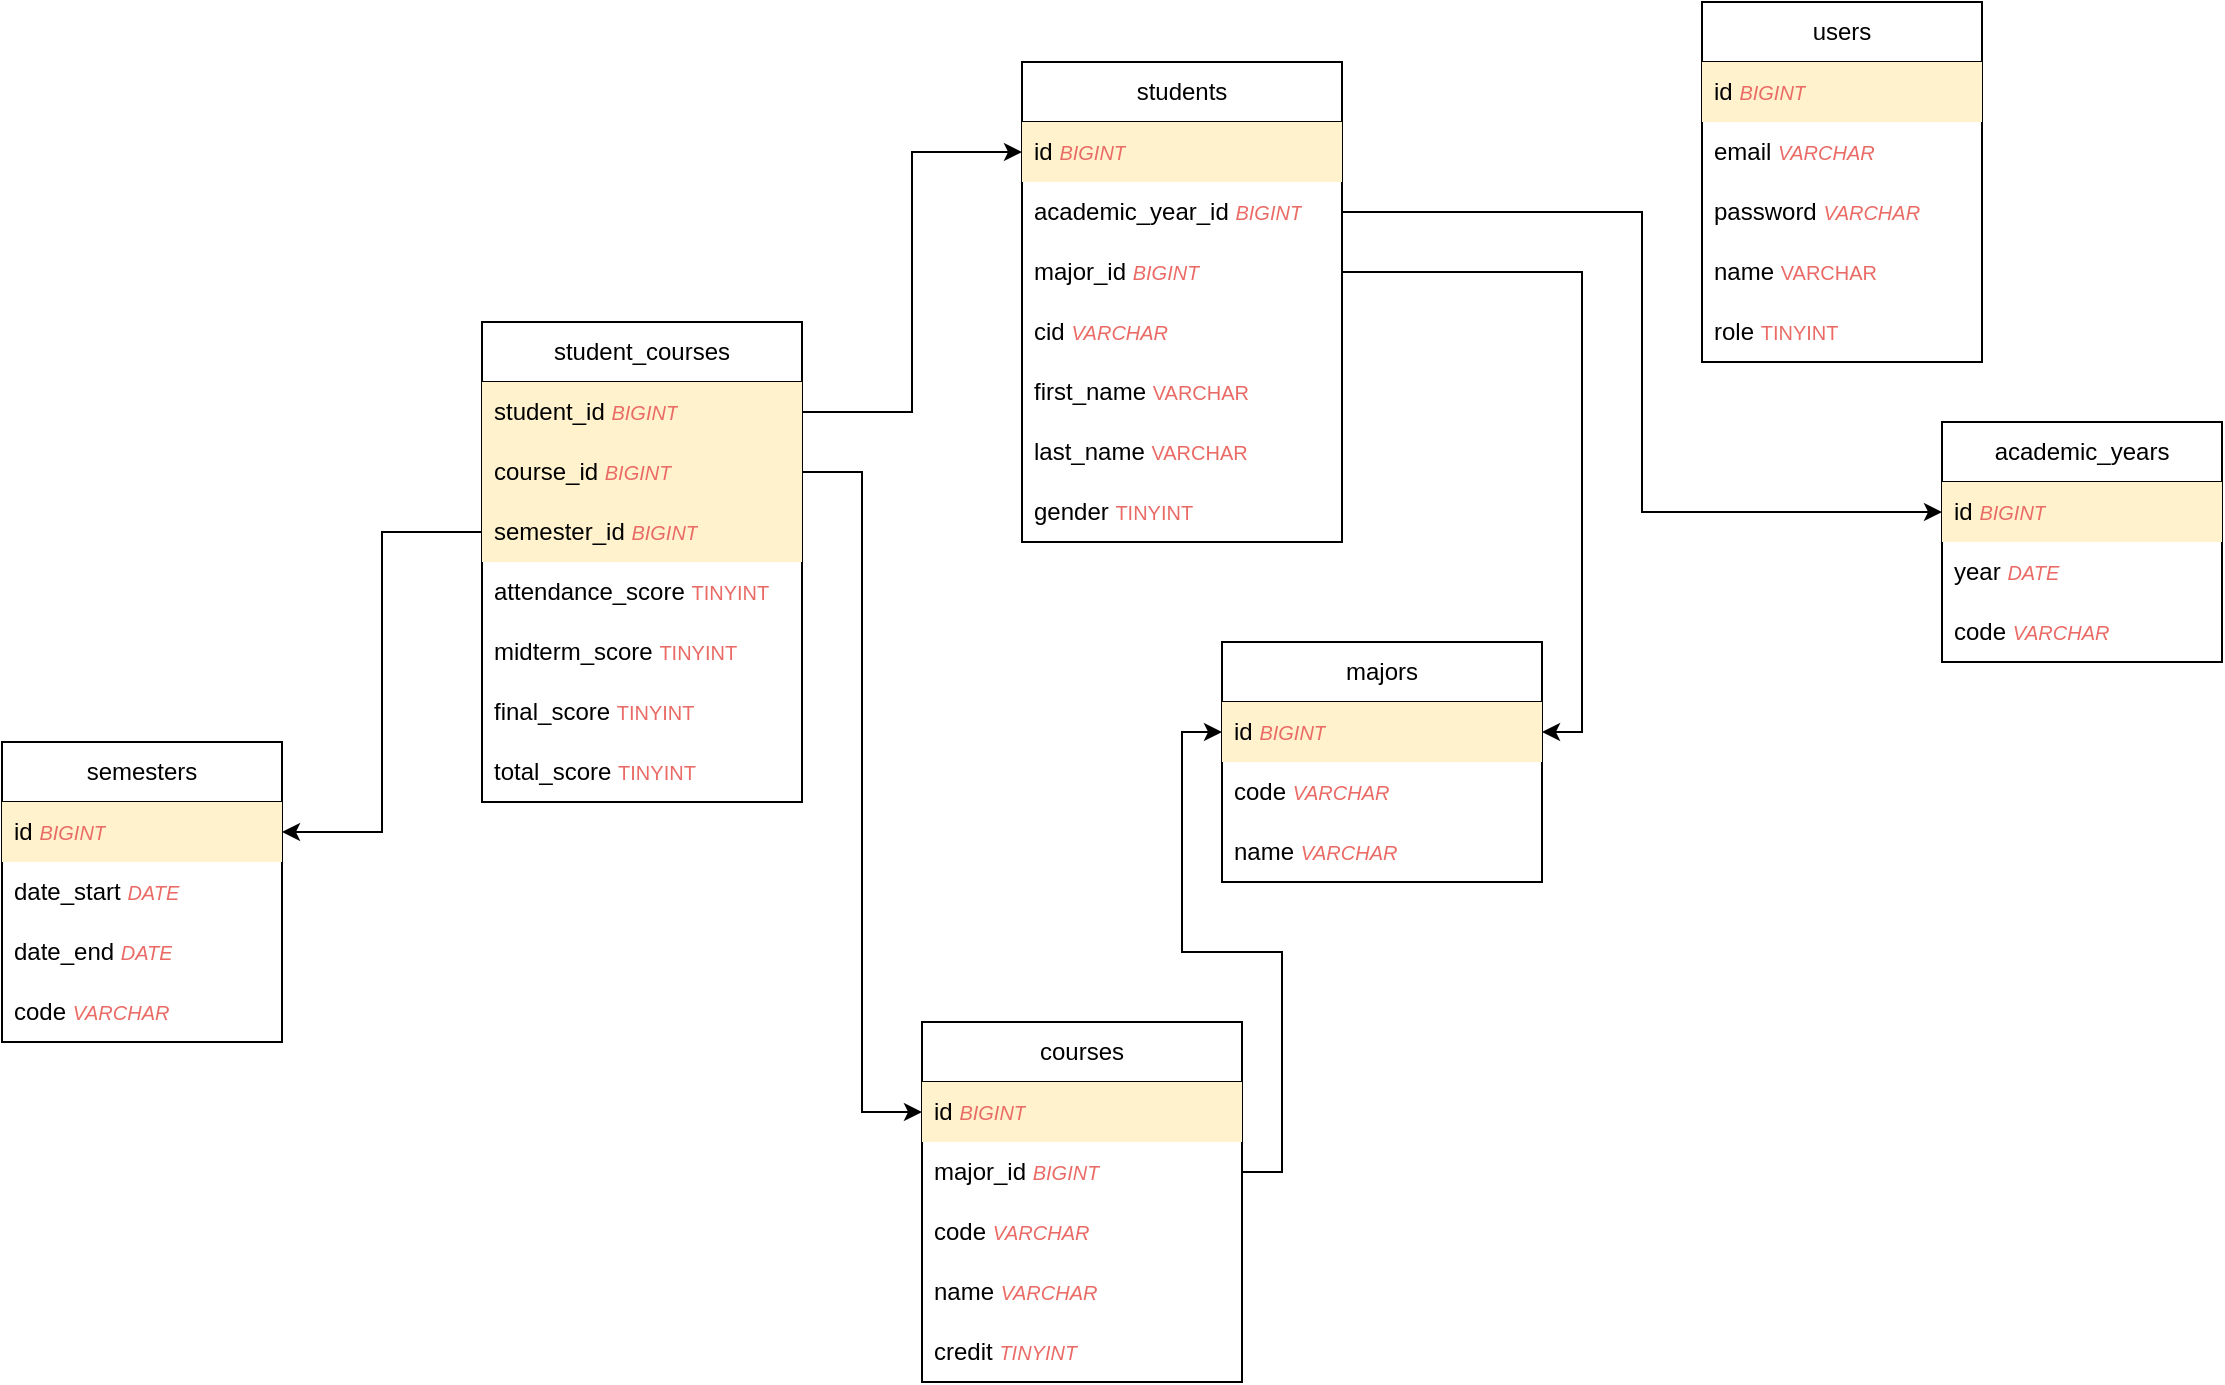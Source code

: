 <mxfile version="22.1.15" type="device">
  <diagram name="Trang-1" id="fxQlf-3-WoYr9VgqhrXX">
    <mxGraphModel dx="2261" dy="1955" grid="1" gridSize="10" guides="1" tooltips="1" connect="1" arrows="1" fold="1" page="1" pageScale="1" pageWidth="827" pageHeight="1169" math="0" shadow="0">
      <root>
        <mxCell id="0" />
        <mxCell id="1" parent="0" />
        <mxCell id="xJ4YQheG75FVQJMXv1qc-1" value="users" style="swimlane;fontStyle=0;childLayout=stackLayout;horizontal=1;startSize=30;horizontalStack=0;resizeParent=1;resizeParentMax=0;resizeLast=0;collapsible=1;marginBottom=0;whiteSpace=wrap;html=1;" parent="1" vertex="1">
          <mxGeometry x="110" y="-120" width="140" height="180" as="geometry" />
        </mxCell>
        <mxCell id="xJ4YQheG75FVQJMXv1qc-2" value="id&amp;nbsp;&lt;i style=&quot;border-color: var(--border-color);&quot;&gt;&lt;font style=&quot;border-color: var(--border-color); font-size: 10px;&quot; color=&quot;#ea6b66&quot;&gt;BIGINT&lt;/font&gt;&lt;/i&gt;" style="text;strokeColor=none;fillColor=#fff2cc;align=left;verticalAlign=middle;spacingLeft=4;spacingRight=4;overflow=hidden;points=[[0,0.5],[1,0.5]];portConstraint=eastwest;rotatable=0;whiteSpace=wrap;html=1;" parent="xJ4YQheG75FVQJMXv1qc-1" vertex="1">
          <mxGeometry y="30" width="140" height="30" as="geometry" />
        </mxCell>
        <mxCell id="xJ4YQheG75FVQJMXv1qc-15" value="email&amp;nbsp;&lt;i style=&quot;border-color: var(--border-color);&quot;&gt;&lt;font style=&quot;border-color: var(--border-color); font-size: 10px;&quot; color=&quot;#ea6b66&quot;&gt;VARCHAR&lt;/font&gt;&lt;/i&gt;" style="text;strokeColor=none;fillColor=none;align=left;verticalAlign=middle;spacingLeft=4;spacingRight=4;overflow=hidden;points=[[0,0.5],[1,0.5]];portConstraint=eastwest;rotatable=0;whiteSpace=wrap;html=1;" parent="xJ4YQheG75FVQJMXv1qc-1" vertex="1">
          <mxGeometry y="60" width="140" height="30" as="geometry" />
        </mxCell>
        <mxCell id="xJ4YQheG75FVQJMXv1qc-3" value="password&amp;nbsp;&lt;i style=&quot;border-color: var(--border-color);&quot;&gt;&lt;font style=&quot;border-color: var(--border-color); font-size: 10px;&quot; color=&quot;#ea6b66&quot;&gt;VARCHAR&lt;/font&gt;&lt;/i&gt;" style="text;strokeColor=none;fillColor=none;align=left;verticalAlign=middle;spacingLeft=4;spacingRight=4;overflow=hidden;points=[[0,0.5],[1,0.5]];portConstraint=eastwest;rotatable=0;whiteSpace=wrap;html=1;" parent="xJ4YQheG75FVQJMXv1qc-1" vertex="1">
          <mxGeometry y="90" width="140" height="30" as="geometry" />
        </mxCell>
        <mxCell id="xJ4YQheG75FVQJMXv1qc-4" value="name&amp;nbsp;&lt;font color=&quot;#ea6b66&quot; style=&quot;font-size: 10px;&quot;&gt;VARCHAR&lt;/font&gt;" style="text;strokeColor=none;fillColor=none;align=left;verticalAlign=middle;spacingLeft=4;spacingRight=4;overflow=hidden;points=[[0,0.5],[1,0.5]];portConstraint=eastwest;rotatable=0;whiteSpace=wrap;html=1;" parent="xJ4YQheG75FVQJMXv1qc-1" vertex="1">
          <mxGeometry y="120" width="140" height="30" as="geometry" />
        </mxCell>
        <mxCell id="xJ4YQheG75FVQJMXv1qc-21" value="role &lt;font color=&quot;#ea6b66&quot; style=&quot;font-size: 10px;&quot;&gt;TINYINT&lt;/font&gt;" style="text;strokeColor=none;fillColor=none;align=left;verticalAlign=middle;spacingLeft=4;spacingRight=4;overflow=hidden;points=[[0,0.5],[1,0.5]];portConstraint=eastwest;rotatable=0;whiteSpace=wrap;html=1;" parent="xJ4YQheG75FVQJMXv1qc-1" vertex="1">
          <mxGeometry y="150" width="140" height="30" as="geometry" />
        </mxCell>
        <mxCell id="xJ4YQheG75FVQJMXv1qc-16" value="students" style="swimlane;fontStyle=0;childLayout=stackLayout;horizontal=1;startSize=30;horizontalStack=0;resizeParent=1;resizeParentMax=0;resizeLast=0;collapsible=1;marginBottom=0;whiteSpace=wrap;html=1;" parent="1" vertex="1">
          <mxGeometry x="-230" y="-90" width="160" height="240" as="geometry" />
        </mxCell>
        <mxCell id="xJ4YQheG75FVQJMXv1qc-17" value="id&amp;nbsp;&lt;i style=&quot;border-color: var(--border-color);&quot;&gt;&lt;font style=&quot;border-color: var(--border-color); font-size: 10px;&quot; color=&quot;#ea6b66&quot;&gt;BIGINT&lt;/font&gt;&lt;/i&gt;" style="text;strokeColor=none;fillColor=#fff2cc;align=left;verticalAlign=middle;spacingLeft=4;spacingRight=4;overflow=hidden;points=[[0,0.5],[1,0.5]];portConstraint=eastwest;rotatable=0;whiteSpace=wrap;html=1;" parent="xJ4YQheG75FVQJMXv1qc-16" vertex="1">
          <mxGeometry y="30" width="160" height="30" as="geometry" />
        </mxCell>
        <mxCell id="_5AmVGGFo5IIaj3H6m9x-46" value="academic_year_id&amp;nbsp;&lt;i style=&quot;border-color: var(--border-color);&quot;&gt;&lt;font style=&quot;border-color: var(--border-color); font-size: 10px;&quot; color=&quot;#ea6b66&quot;&gt;BIGINT&lt;/font&gt;&lt;/i&gt;" style="text;strokeColor=none;fillColor=none;align=left;verticalAlign=middle;spacingLeft=4;spacingRight=4;overflow=hidden;points=[[0,0.5],[1,0.5]];portConstraint=eastwest;rotatable=0;whiteSpace=wrap;html=1;" vertex="1" parent="xJ4YQheG75FVQJMXv1qc-16">
          <mxGeometry y="60" width="160" height="30" as="geometry" />
        </mxCell>
        <mxCell id="_5AmVGGFo5IIaj3H6m9x-22" value="major_id&amp;nbsp;&lt;i style=&quot;border-color: var(--border-color);&quot;&gt;&lt;font style=&quot;border-color: var(--border-color); font-size: 10px;&quot; color=&quot;#ea6b66&quot;&gt;BIGINT&lt;/font&gt;&lt;/i&gt;" style="text;strokeColor=none;fillColor=none;align=left;verticalAlign=middle;spacingLeft=4;spacingRight=4;overflow=hidden;points=[[0,0.5],[1,0.5]];portConstraint=eastwest;rotatable=0;whiteSpace=wrap;html=1;" vertex="1" parent="xJ4YQheG75FVQJMXv1qc-16">
          <mxGeometry y="90" width="160" height="30" as="geometry" />
        </mxCell>
        <mxCell id="xJ4YQheG75FVQJMXv1qc-19" value="cid&amp;nbsp;&lt;i style=&quot;border-color: var(--border-color);&quot;&gt;&lt;font style=&quot;border-color: var(--border-color); font-size: 10px;&quot; color=&quot;#ea6b66&quot;&gt;VARCHAR&lt;/font&gt;&lt;/i&gt;" style="text;strokeColor=none;fillColor=none;align=left;verticalAlign=middle;spacingLeft=4;spacingRight=4;overflow=hidden;points=[[0,0.5],[1,0.5]];portConstraint=eastwest;rotatable=0;whiteSpace=wrap;html=1;" parent="xJ4YQheG75FVQJMXv1qc-16" vertex="1">
          <mxGeometry y="120" width="160" height="30" as="geometry" />
        </mxCell>
        <mxCell id="xJ4YQheG75FVQJMXv1qc-20" value="first_name&amp;nbsp;&lt;font color=&quot;#ea6b66&quot; style=&quot;font-size: 10px;&quot;&gt;VARCHAR&lt;/font&gt;" style="text;strokeColor=none;fillColor=none;align=left;verticalAlign=middle;spacingLeft=4;spacingRight=4;overflow=hidden;points=[[0,0.5],[1,0.5]];portConstraint=eastwest;rotatable=0;whiteSpace=wrap;html=1;" parent="xJ4YQheG75FVQJMXv1qc-16" vertex="1">
          <mxGeometry y="150" width="160" height="30" as="geometry" />
        </mxCell>
        <mxCell id="_5AmVGGFo5IIaj3H6m9x-1" value="last_name&amp;nbsp;&lt;font color=&quot;#ea6b66&quot; style=&quot;font-size: 10px;&quot;&gt;VARCHAR&lt;/font&gt;" style="text;strokeColor=none;fillColor=none;align=left;verticalAlign=middle;spacingLeft=4;spacingRight=4;overflow=hidden;points=[[0,0.5],[1,0.5]];portConstraint=eastwest;rotatable=0;whiteSpace=wrap;html=1;" vertex="1" parent="xJ4YQheG75FVQJMXv1qc-16">
          <mxGeometry y="180" width="160" height="30" as="geometry" />
        </mxCell>
        <mxCell id="_5AmVGGFo5IIaj3H6m9x-2" value="gender&amp;nbsp;&lt;font color=&quot;#ea6b66&quot; style=&quot;font-size: 10px;&quot;&gt;TINYINT&lt;/font&gt;" style="text;strokeColor=none;fillColor=none;align=left;verticalAlign=middle;spacingLeft=4;spacingRight=4;overflow=hidden;points=[[0,0.5],[1,0.5]];portConstraint=eastwest;rotatable=0;whiteSpace=wrap;html=1;" vertex="1" parent="xJ4YQheG75FVQJMXv1qc-16">
          <mxGeometry y="210" width="160" height="30" as="geometry" />
        </mxCell>
        <mxCell id="_5AmVGGFo5IIaj3H6m9x-12" value="academic_years" style="swimlane;fontStyle=0;childLayout=stackLayout;horizontal=1;startSize=30;horizontalStack=0;resizeParent=1;resizeParentMax=0;resizeLast=0;collapsible=1;marginBottom=0;whiteSpace=wrap;html=1;" vertex="1" parent="1">
          <mxGeometry x="230" y="90" width="140" height="120" as="geometry" />
        </mxCell>
        <mxCell id="_5AmVGGFo5IIaj3H6m9x-13" value="id&amp;nbsp;&lt;i style=&quot;border-color: var(--border-color);&quot;&gt;&lt;font style=&quot;border-color: var(--border-color); font-size: 10px;&quot; color=&quot;#ea6b66&quot;&gt;BIGINT&lt;/font&gt;&lt;/i&gt;" style="text;strokeColor=none;fillColor=#fff2cc;align=left;verticalAlign=middle;spacingLeft=4;spacingRight=4;overflow=hidden;points=[[0,0.5],[1,0.5]];portConstraint=eastwest;rotatable=0;whiteSpace=wrap;html=1;" vertex="1" parent="_5AmVGGFo5IIaj3H6m9x-12">
          <mxGeometry y="30" width="140" height="30" as="geometry" />
        </mxCell>
        <mxCell id="_5AmVGGFo5IIaj3H6m9x-14" value="year&amp;nbsp;&lt;i style=&quot;border-color: var(--border-color);&quot;&gt;&lt;font style=&quot;border-color: var(--border-color); font-size: 10px;&quot; color=&quot;#ea6b66&quot;&gt;DATE&lt;/font&gt;&lt;/i&gt;" style="text;strokeColor=none;fillColor=none;align=left;verticalAlign=middle;spacingLeft=4;spacingRight=4;overflow=hidden;points=[[0,0.5],[1,0.5]];portConstraint=eastwest;rotatable=0;whiteSpace=wrap;html=1;" vertex="1" parent="_5AmVGGFo5IIaj3H6m9x-12">
          <mxGeometry y="60" width="140" height="30" as="geometry" />
        </mxCell>
        <mxCell id="_5AmVGGFo5IIaj3H6m9x-23" value="code&amp;nbsp;&lt;font color=&quot;#ea6b66&quot;&gt;&lt;span style=&quot;font-size: 10px;&quot;&gt;&lt;i&gt;VARCHAR&lt;/i&gt;&lt;/span&gt;&lt;/font&gt;" style="text;strokeColor=none;fillColor=none;align=left;verticalAlign=middle;spacingLeft=4;spacingRight=4;overflow=hidden;points=[[0,0.5],[1,0.5]];portConstraint=eastwest;rotatable=0;whiteSpace=wrap;html=1;" vertex="1" parent="_5AmVGGFo5IIaj3H6m9x-12">
          <mxGeometry y="90" width="140" height="30" as="geometry" />
        </mxCell>
        <mxCell id="_5AmVGGFo5IIaj3H6m9x-24" value="courses" style="swimlane;fontStyle=0;childLayout=stackLayout;horizontal=1;startSize=30;horizontalStack=0;resizeParent=1;resizeParentMax=0;resizeLast=0;collapsible=1;marginBottom=0;whiteSpace=wrap;html=1;" vertex="1" parent="1">
          <mxGeometry x="-280" y="390" width="160" height="180" as="geometry" />
        </mxCell>
        <mxCell id="_5AmVGGFo5IIaj3H6m9x-25" value="id&amp;nbsp;&lt;i style=&quot;border-color: var(--border-color);&quot;&gt;&lt;font style=&quot;border-color: var(--border-color); font-size: 10px;&quot; color=&quot;#ea6b66&quot;&gt;BIGINT&lt;/font&gt;&lt;/i&gt;" style="text;strokeColor=none;fillColor=#fff2cc;align=left;verticalAlign=middle;spacingLeft=4;spacingRight=4;overflow=hidden;points=[[0,0.5],[1,0.5]];portConstraint=eastwest;rotatable=0;whiteSpace=wrap;html=1;" vertex="1" parent="_5AmVGGFo5IIaj3H6m9x-24">
          <mxGeometry y="30" width="160" height="30" as="geometry" />
        </mxCell>
        <mxCell id="_5AmVGGFo5IIaj3H6m9x-26" value="major_id&amp;nbsp;&lt;i style=&quot;border-color: var(--border-color);&quot;&gt;&lt;font style=&quot;border-color: var(--border-color); font-size: 10px;&quot; color=&quot;#ea6b66&quot;&gt;BIGINT&lt;/font&gt;&lt;/i&gt;" style="text;strokeColor=none;fillColor=none;align=left;verticalAlign=middle;spacingLeft=4;spacingRight=4;overflow=hidden;points=[[0,0.5],[1,0.5]];portConstraint=eastwest;rotatable=0;whiteSpace=wrap;html=1;" vertex="1" parent="_5AmVGGFo5IIaj3H6m9x-24">
          <mxGeometry y="60" width="160" height="30" as="geometry" />
        </mxCell>
        <mxCell id="_5AmVGGFo5IIaj3H6m9x-48" value="code &lt;font color=&quot;#ea6b66&quot;&gt;&lt;span style=&quot;font-size: 10px;&quot;&gt;&lt;i&gt;VARCHAR&lt;/i&gt;&lt;/span&gt;&lt;/font&gt;" style="text;strokeColor=none;fillColor=none;align=left;verticalAlign=middle;spacingLeft=4;spacingRight=4;overflow=hidden;points=[[0,0.5],[1,0.5]];portConstraint=eastwest;rotatable=0;whiteSpace=wrap;html=1;" vertex="1" parent="_5AmVGGFo5IIaj3H6m9x-24">
          <mxGeometry y="90" width="160" height="30" as="geometry" />
        </mxCell>
        <mxCell id="_5AmVGGFo5IIaj3H6m9x-50" value="name&amp;nbsp;&lt;font color=&quot;#ea6b66&quot;&gt;&lt;span style=&quot;font-size: 10px;&quot;&gt;&lt;i&gt;VARCHAR&lt;/i&gt;&lt;/span&gt;&lt;/font&gt;" style="text;strokeColor=none;fillColor=none;align=left;verticalAlign=middle;spacingLeft=4;spacingRight=4;overflow=hidden;points=[[0,0.5],[1,0.5]];portConstraint=eastwest;rotatable=0;whiteSpace=wrap;html=1;" vertex="1" parent="_5AmVGGFo5IIaj3H6m9x-24">
          <mxGeometry y="120" width="160" height="30" as="geometry" />
        </mxCell>
        <mxCell id="_5AmVGGFo5IIaj3H6m9x-63" value="credit &lt;font color=&quot;#ea6b66&quot;&gt;&lt;span style=&quot;font-size: 10px;&quot;&gt;&lt;i&gt;TINYINT&lt;/i&gt;&lt;/span&gt;&lt;/font&gt;" style="text;strokeColor=none;fillColor=none;align=left;verticalAlign=middle;spacingLeft=4;spacingRight=4;overflow=hidden;points=[[0,0.5],[1,0.5]];portConstraint=eastwest;rotatable=0;whiteSpace=wrap;html=1;" vertex="1" parent="_5AmVGGFo5IIaj3H6m9x-24">
          <mxGeometry y="150" width="160" height="30" as="geometry" />
        </mxCell>
        <mxCell id="_5AmVGGFo5IIaj3H6m9x-33" value="majors" style="swimlane;fontStyle=0;childLayout=stackLayout;horizontal=1;startSize=30;horizontalStack=0;resizeParent=1;resizeParentMax=0;resizeLast=0;collapsible=1;marginBottom=0;whiteSpace=wrap;html=1;" vertex="1" parent="1">
          <mxGeometry x="-130" y="200" width="160" height="120" as="geometry" />
        </mxCell>
        <mxCell id="_5AmVGGFo5IIaj3H6m9x-34" value="id&amp;nbsp;&lt;i style=&quot;border-color: var(--border-color);&quot;&gt;&lt;font style=&quot;border-color: var(--border-color); font-size: 10px;&quot; color=&quot;#ea6b66&quot;&gt;BIGINT&lt;/font&gt;&lt;/i&gt;" style="text;strokeColor=none;fillColor=#fff2cc;align=left;verticalAlign=middle;spacingLeft=4;spacingRight=4;overflow=hidden;points=[[0,0.5],[1,0.5]];portConstraint=eastwest;rotatable=0;whiteSpace=wrap;html=1;" vertex="1" parent="_5AmVGGFo5IIaj3H6m9x-33">
          <mxGeometry y="30" width="160" height="30" as="geometry" />
        </mxCell>
        <mxCell id="_5AmVGGFo5IIaj3H6m9x-35" value="code&amp;nbsp;&lt;i style=&quot;border-color: var(--border-color);&quot;&gt;&lt;font style=&quot;border-color: var(--border-color); font-size: 10px;&quot; color=&quot;#ea6b66&quot;&gt;VARCHAR&lt;/font&gt;&lt;/i&gt;" style="text;strokeColor=none;fillColor=none;align=left;verticalAlign=middle;spacingLeft=4;spacingRight=4;overflow=hidden;points=[[0,0.5],[1,0.5]];portConstraint=eastwest;rotatable=0;whiteSpace=wrap;html=1;" vertex="1" parent="_5AmVGGFo5IIaj3H6m9x-33">
          <mxGeometry y="60" width="160" height="30" as="geometry" />
        </mxCell>
        <mxCell id="_5AmVGGFo5IIaj3H6m9x-36" value="name&amp;nbsp;&lt;i style=&quot;border-color: var(--border-color);&quot;&gt;&lt;font style=&quot;border-color: var(--border-color); font-size: 10px;&quot; color=&quot;#ea6b66&quot;&gt;VARCHAR&lt;/font&gt;&lt;/i&gt;" style="text;strokeColor=none;fillColor=none;align=left;verticalAlign=middle;spacingLeft=4;spacingRight=4;overflow=hidden;points=[[0,0.5],[1,0.5]];portConstraint=eastwest;rotatable=0;whiteSpace=wrap;html=1;" vertex="1" parent="_5AmVGGFo5IIaj3H6m9x-33">
          <mxGeometry y="90" width="160" height="30" as="geometry" />
        </mxCell>
        <mxCell id="_5AmVGGFo5IIaj3H6m9x-45" style="edgeStyle=orthogonalEdgeStyle;rounded=0;orthogonalLoop=1;jettySize=auto;html=1;entryX=0;entryY=0.5;entryDx=0;entryDy=0;exitX=1;exitY=0.5;exitDx=0;exitDy=0;" edge="1" parent="1" source="_5AmVGGFo5IIaj3H6m9x-46" target="_5AmVGGFo5IIaj3H6m9x-13">
          <mxGeometry relative="1" as="geometry" />
        </mxCell>
        <mxCell id="_5AmVGGFo5IIaj3H6m9x-47" style="edgeStyle=orthogonalEdgeStyle;rounded=0;orthogonalLoop=1;jettySize=auto;html=1;entryX=1;entryY=0.5;entryDx=0;entryDy=0;" edge="1" parent="1" source="_5AmVGGFo5IIaj3H6m9x-22" target="_5AmVGGFo5IIaj3H6m9x-34">
          <mxGeometry relative="1" as="geometry" />
        </mxCell>
        <mxCell id="_5AmVGGFo5IIaj3H6m9x-49" style="edgeStyle=orthogonalEdgeStyle;rounded=0;orthogonalLoop=1;jettySize=auto;html=1;entryX=0;entryY=0.5;entryDx=0;entryDy=0;" edge="1" parent="1" source="_5AmVGGFo5IIaj3H6m9x-26" target="_5AmVGGFo5IIaj3H6m9x-34">
          <mxGeometry relative="1" as="geometry" />
        </mxCell>
        <mxCell id="_5AmVGGFo5IIaj3H6m9x-51" value="student_courses" style="swimlane;fontStyle=0;childLayout=stackLayout;horizontal=1;startSize=30;horizontalStack=0;resizeParent=1;resizeParentMax=0;resizeLast=0;collapsible=1;marginBottom=0;whiteSpace=wrap;html=1;" vertex="1" parent="1">
          <mxGeometry x="-500" y="40" width="160" height="240" as="geometry" />
        </mxCell>
        <mxCell id="_5AmVGGFo5IIaj3H6m9x-53" value="student_id&amp;nbsp;&lt;i style=&quot;border-color: var(--border-color);&quot;&gt;&lt;font style=&quot;border-color: var(--border-color); font-size: 10px;&quot; color=&quot;#ea6b66&quot;&gt;BIGINT&lt;/font&gt;&lt;/i&gt;" style="text;strokeColor=none;fillColor=#fff2cc;align=left;verticalAlign=middle;spacingLeft=4;spacingRight=4;overflow=hidden;points=[[0,0.5],[1,0.5]];portConstraint=eastwest;rotatable=0;whiteSpace=wrap;html=1;" vertex="1" parent="_5AmVGGFo5IIaj3H6m9x-51">
          <mxGeometry y="30" width="160" height="30" as="geometry" />
        </mxCell>
        <mxCell id="_5AmVGGFo5IIaj3H6m9x-55" value="course_id&amp;nbsp;&lt;i style=&quot;border-color: var(--border-color);&quot;&gt;&lt;font style=&quot;border-color: var(--border-color); font-size: 10px;&quot; color=&quot;#ea6b66&quot;&gt;BIGINT&lt;/font&gt;&lt;/i&gt;" style="text;strokeColor=none;fillColor=#fff2cc;align=left;verticalAlign=middle;spacingLeft=4;spacingRight=4;overflow=hidden;points=[[0,0.5],[1,0.5]];portConstraint=eastwest;rotatable=0;whiteSpace=wrap;html=1;" vertex="1" parent="_5AmVGGFo5IIaj3H6m9x-51">
          <mxGeometry y="60" width="160" height="30" as="geometry" />
        </mxCell>
        <mxCell id="_5AmVGGFo5IIaj3H6m9x-56" value="semester_id&amp;nbsp;&lt;i style=&quot;border-color: var(--border-color);&quot;&gt;&lt;font style=&quot;border-color: var(--border-color); font-size: 10px;&quot; color=&quot;#ea6b66&quot;&gt;BIGINT&lt;/font&gt;&lt;/i&gt;" style="text;strokeColor=none;fillColor=#fff2cc;align=left;verticalAlign=middle;spacingLeft=4;spacingRight=4;overflow=hidden;points=[[0,0.5],[1,0.5]];portConstraint=eastwest;rotatable=0;whiteSpace=wrap;html=1;" vertex="1" parent="_5AmVGGFo5IIaj3H6m9x-51">
          <mxGeometry y="90" width="160" height="30" as="geometry" />
        </mxCell>
        <mxCell id="_5AmVGGFo5IIaj3H6m9x-57" value="attendance_score&amp;nbsp;&lt;font color=&quot;#ea6b66&quot; style=&quot;font-size: 10px;&quot;&gt;TINYINT&lt;/font&gt;" style="text;strokeColor=none;fillColor=none;align=left;verticalAlign=middle;spacingLeft=4;spacingRight=4;overflow=hidden;points=[[0,0.5],[1,0.5]];portConstraint=eastwest;rotatable=0;whiteSpace=wrap;html=1;" vertex="1" parent="_5AmVGGFo5IIaj3H6m9x-51">
          <mxGeometry y="120" width="160" height="30" as="geometry" />
        </mxCell>
        <mxCell id="_5AmVGGFo5IIaj3H6m9x-58" value="midterm_score&amp;nbsp;&lt;font color=&quot;#ea6b66&quot; style=&quot;font-size: 10px;&quot;&gt;TINYINT&lt;/font&gt;" style="text;strokeColor=none;fillColor=none;align=left;verticalAlign=middle;spacingLeft=4;spacingRight=4;overflow=hidden;points=[[0,0.5],[1,0.5]];portConstraint=eastwest;rotatable=0;whiteSpace=wrap;html=1;" vertex="1" parent="_5AmVGGFo5IIaj3H6m9x-51">
          <mxGeometry y="150" width="160" height="30" as="geometry" />
        </mxCell>
        <mxCell id="_5AmVGGFo5IIaj3H6m9x-59" value="final_score&amp;nbsp;&lt;font color=&quot;#ea6b66&quot; style=&quot;font-size: 10px;&quot;&gt;TINYINT&lt;/font&gt;" style="text;strokeColor=none;fillColor=none;align=left;verticalAlign=middle;spacingLeft=4;spacingRight=4;overflow=hidden;points=[[0,0.5],[1,0.5]];portConstraint=eastwest;rotatable=0;whiteSpace=wrap;html=1;" vertex="1" parent="_5AmVGGFo5IIaj3H6m9x-51">
          <mxGeometry y="180" width="160" height="30" as="geometry" />
        </mxCell>
        <mxCell id="_5AmVGGFo5IIaj3H6m9x-64" value="total_score&amp;nbsp;&lt;font color=&quot;#ea6b66&quot; style=&quot;font-size: 10px;&quot;&gt;TINYINT&lt;/font&gt;" style="text;strokeColor=none;fillColor=none;align=left;verticalAlign=middle;spacingLeft=4;spacingRight=4;overflow=hidden;points=[[0,0.5],[1,0.5]];portConstraint=eastwest;rotatable=0;whiteSpace=wrap;html=1;" vertex="1" parent="_5AmVGGFo5IIaj3H6m9x-51">
          <mxGeometry y="210" width="160" height="30" as="geometry" />
        </mxCell>
        <mxCell id="_5AmVGGFo5IIaj3H6m9x-61" style="edgeStyle=orthogonalEdgeStyle;rounded=0;orthogonalLoop=1;jettySize=auto;html=1;entryX=0;entryY=0.5;entryDx=0;entryDy=0;" edge="1" parent="1" source="_5AmVGGFo5IIaj3H6m9x-53" target="xJ4YQheG75FVQJMXv1qc-17">
          <mxGeometry relative="1" as="geometry" />
        </mxCell>
        <mxCell id="_5AmVGGFo5IIaj3H6m9x-62" style="edgeStyle=orthogonalEdgeStyle;rounded=0;orthogonalLoop=1;jettySize=auto;html=1;entryX=0;entryY=0.5;entryDx=0;entryDy=0;" edge="1" parent="1" source="_5AmVGGFo5IIaj3H6m9x-55" target="_5AmVGGFo5IIaj3H6m9x-25">
          <mxGeometry relative="1" as="geometry" />
        </mxCell>
        <mxCell id="_5AmVGGFo5IIaj3H6m9x-65" value="semesters" style="swimlane;fontStyle=0;childLayout=stackLayout;horizontal=1;startSize=30;horizontalStack=0;resizeParent=1;resizeParentMax=0;resizeLast=0;collapsible=1;marginBottom=0;whiteSpace=wrap;html=1;" vertex="1" parent="1">
          <mxGeometry x="-740" y="250" width="140" height="150" as="geometry" />
        </mxCell>
        <mxCell id="_5AmVGGFo5IIaj3H6m9x-66" value="id&amp;nbsp;&lt;i style=&quot;border-color: var(--border-color);&quot;&gt;&lt;font style=&quot;border-color: var(--border-color); font-size: 10px;&quot; color=&quot;#ea6b66&quot;&gt;BIGINT&lt;/font&gt;&lt;/i&gt;" style="text;strokeColor=none;fillColor=#fff2cc;align=left;verticalAlign=middle;spacingLeft=4;spacingRight=4;overflow=hidden;points=[[0,0.5],[1,0.5]];portConstraint=eastwest;rotatable=0;whiteSpace=wrap;html=1;" vertex="1" parent="_5AmVGGFo5IIaj3H6m9x-65">
          <mxGeometry y="30" width="140" height="30" as="geometry" />
        </mxCell>
        <mxCell id="_5AmVGGFo5IIaj3H6m9x-67" value="date_start&amp;nbsp;&lt;i style=&quot;border-color: var(--border-color);&quot;&gt;&lt;font style=&quot;border-color: var(--border-color); font-size: 10px;&quot; color=&quot;#ea6b66&quot;&gt;DATE&lt;/font&gt;&lt;/i&gt;" style="text;strokeColor=none;fillColor=none;align=left;verticalAlign=middle;spacingLeft=4;spacingRight=4;overflow=hidden;points=[[0,0.5],[1,0.5]];portConstraint=eastwest;rotatable=0;whiteSpace=wrap;html=1;" vertex="1" parent="_5AmVGGFo5IIaj3H6m9x-65">
          <mxGeometry y="60" width="140" height="30" as="geometry" />
        </mxCell>
        <mxCell id="_5AmVGGFo5IIaj3H6m9x-68" value="date_end&amp;nbsp;&lt;i style=&quot;border-color: var(--border-color);&quot;&gt;&lt;font style=&quot;border-color: var(--border-color); font-size: 10px;&quot; color=&quot;#ea6b66&quot;&gt;DATE&lt;/font&gt;&lt;/i&gt;" style="text;strokeColor=none;fillColor=none;align=left;verticalAlign=middle;spacingLeft=4;spacingRight=4;overflow=hidden;points=[[0,0.5],[1,0.5]];portConstraint=eastwest;rotatable=0;whiteSpace=wrap;html=1;" vertex="1" parent="_5AmVGGFo5IIaj3H6m9x-65">
          <mxGeometry y="90" width="140" height="30" as="geometry" />
        </mxCell>
        <mxCell id="_5AmVGGFo5IIaj3H6m9x-69" value="code&amp;nbsp;&lt;font color=&quot;#ea6b66&quot;&gt;&lt;span style=&quot;font-size: 10px;&quot;&gt;&lt;i&gt;VARCHAR&lt;/i&gt;&lt;/span&gt;&lt;/font&gt;" style="text;strokeColor=none;fillColor=none;align=left;verticalAlign=middle;spacingLeft=4;spacingRight=4;overflow=hidden;points=[[0,0.5],[1,0.5]];portConstraint=eastwest;rotatable=0;whiteSpace=wrap;html=1;" vertex="1" parent="_5AmVGGFo5IIaj3H6m9x-65">
          <mxGeometry y="120" width="140" height="30" as="geometry" />
        </mxCell>
        <mxCell id="_5AmVGGFo5IIaj3H6m9x-71" style="edgeStyle=orthogonalEdgeStyle;rounded=0;orthogonalLoop=1;jettySize=auto;html=1;entryX=1;entryY=0.5;entryDx=0;entryDy=0;" edge="1" parent="1" source="_5AmVGGFo5IIaj3H6m9x-56" target="_5AmVGGFo5IIaj3H6m9x-66">
          <mxGeometry relative="1" as="geometry" />
        </mxCell>
      </root>
    </mxGraphModel>
  </diagram>
</mxfile>
